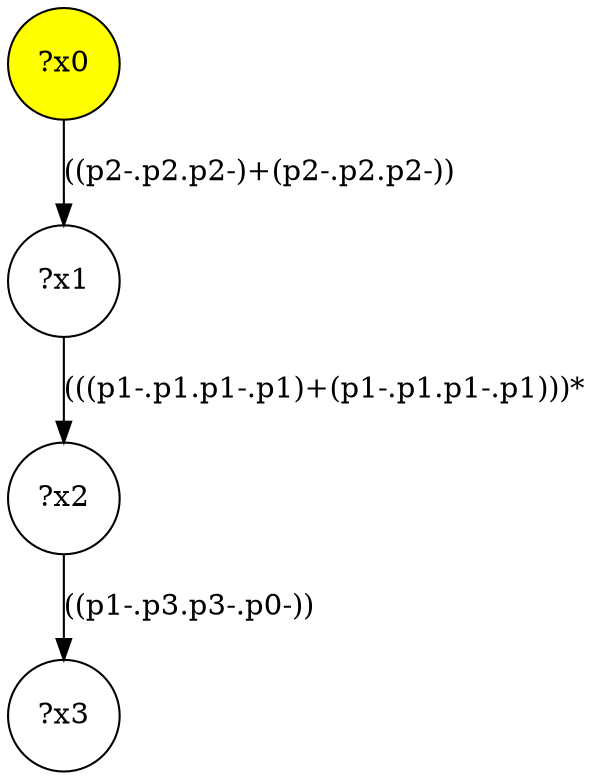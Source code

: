 digraph g {
	x0 [fillcolor="yellow", style="filled," shape=circle, label="?x0"];
	x1 [shape=circle, label="?x1"];
	x0 -> x1 [label="((p2-.p2.p2-)+(p2-.p2.p2-))"];
	x2 [shape=circle, label="?x2"];
	x1 -> x2 [label="(((p1-.p1.p1-.p1)+(p1-.p1.p1-.p1)))*"];
	x3 [shape=circle, label="?x3"];
	x2 -> x3 [label="((p1-.p3.p3-.p0-))"];
}
